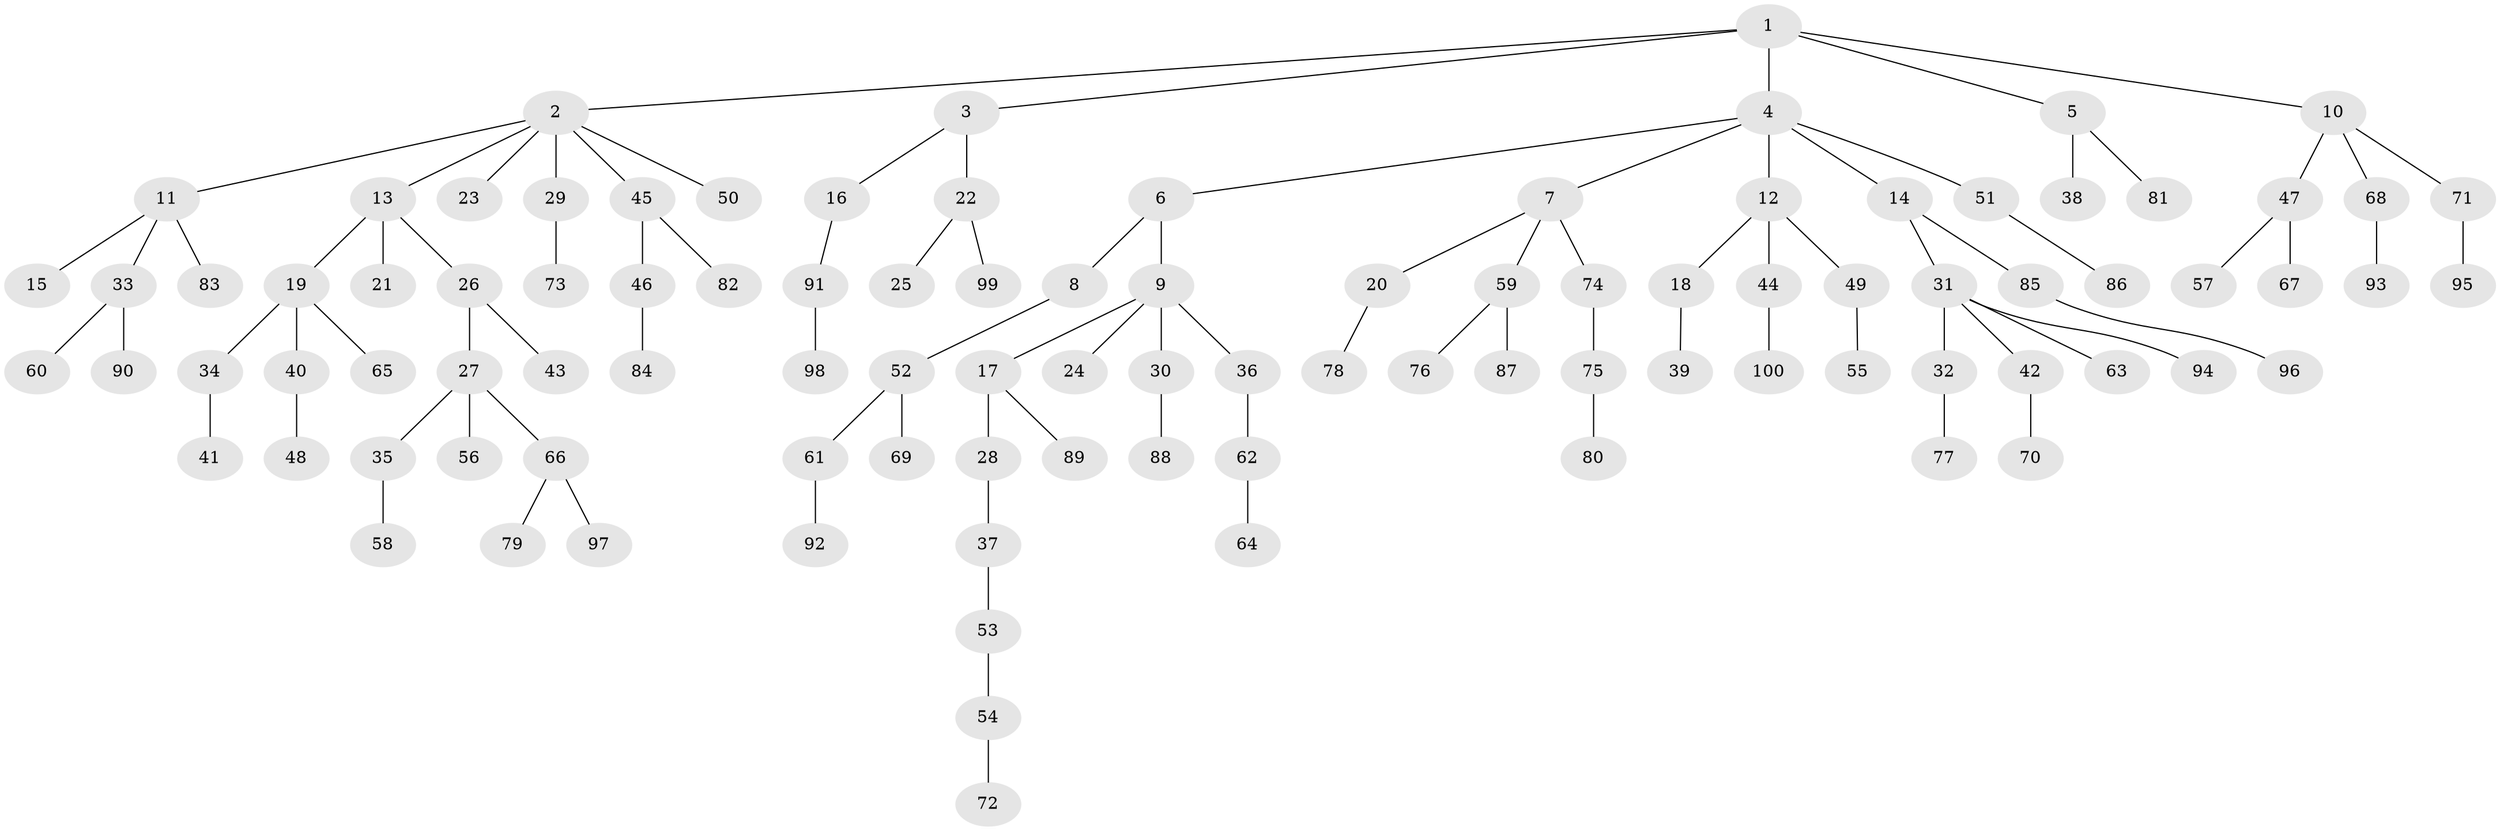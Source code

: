 // coarse degree distribution, {4: 0.04, 6: 0.02, 3: 0.18, 8: 0.02, 2: 0.24, 1: 0.5}
// Generated by graph-tools (version 1.1) at 2025/51/03/04/25 22:51:25]
// undirected, 100 vertices, 99 edges
graph export_dot {
  node [color=gray90,style=filled];
  1;
  2;
  3;
  4;
  5;
  6;
  7;
  8;
  9;
  10;
  11;
  12;
  13;
  14;
  15;
  16;
  17;
  18;
  19;
  20;
  21;
  22;
  23;
  24;
  25;
  26;
  27;
  28;
  29;
  30;
  31;
  32;
  33;
  34;
  35;
  36;
  37;
  38;
  39;
  40;
  41;
  42;
  43;
  44;
  45;
  46;
  47;
  48;
  49;
  50;
  51;
  52;
  53;
  54;
  55;
  56;
  57;
  58;
  59;
  60;
  61;
  62;
  63;
  64;
  65;
  66;
  67;
  68;
  69;
  70;
  71;
  72;
  73;
  74;
  75;
  76;
  77;
  78;
  79;
  80;
  81;
  82;
  83;
  84;
  85;
  86;
  87;
  88;
  89;
  90;
  91;
  92;
  93;
  94;
  95;
  96;
  97;
  98;
  99;
  100;
  1 -- 2;
  1 -- 3;
  1 -- 4;
  1 -- 5;
  1 -- 10;
  2 -- 11;
  2 -- 13;
  2 -- 23;
  2 -- 29;
  2 -- 45;
  2 -- 50;
  3 -- 16;
  3 -- 22;
  4 -- 6;
  4 -- 7;
  4 -- 12;
  4 -- 14;
  4 -- 51;
  5 -- 38;
  5 -- 81;
  6 -- 8;
  6 -- 9;
  7 -- 20;
  7 -- 59;
  7 -- 74;
  8 -- 52;
  9 -- 17;
  9 -- 24;
  9 -- 30;
  9 -- 36;
  10 -- 47;
  10 -- 68;
  10 -- 71;
  11 -- 15;
  11 -- 33;
  11 -- 83;
  12 -- 18;
  12 -- 44;
  12 -- 49;
  13 -- 19;
  13 -- 21;
  13 -- 26;
  14 -- 31;
  14 -- 85;
  16 -- 91;
  17 -- 28;
  17 -- 89;
  18 -- 39;
  19 -- 34;
  19 -- 40;
  19 -- 65;
  20 -- 78;
  22 -- 25;
  22 -- 99;
  26 -- 27;
  26 -- 43;
  27 -- 35;
  27 -- 56;
  27 -- 66;
  28 -- 37;
  29 -- 73;
  30 -- 88;
  31 -- 32;
  31 -- 42;
  31 -- 63;
  31 -- 94;
  32 -- 77;
  33 -- 60;
  33 -- 90;
  34 -- 41;
  35 -- 58;
  36 -- 62;
  37 -- 53;
  40 -- 48;
  42 -- 70;
  44 -- 100;
  45 -- 46;
  45 -- 82;
  46 -- 84;
  47 -- 57;
  47 -- 67;
  49 -- 55;
  51 -- 86;
  52 -- 61;
  52 -- 69;
  53 -- 54;
  54 -- 72;
  59 -- 76;
  59 -- 87;
  61 -- 92;
  62 -- 64;
  66 -- 79;
  66 -- 97;
  68 -- 93;
  71 -- 95;
  74 -- 75;
  75 -- 80;
  85 -- 96;
  91 -- 98;
}
